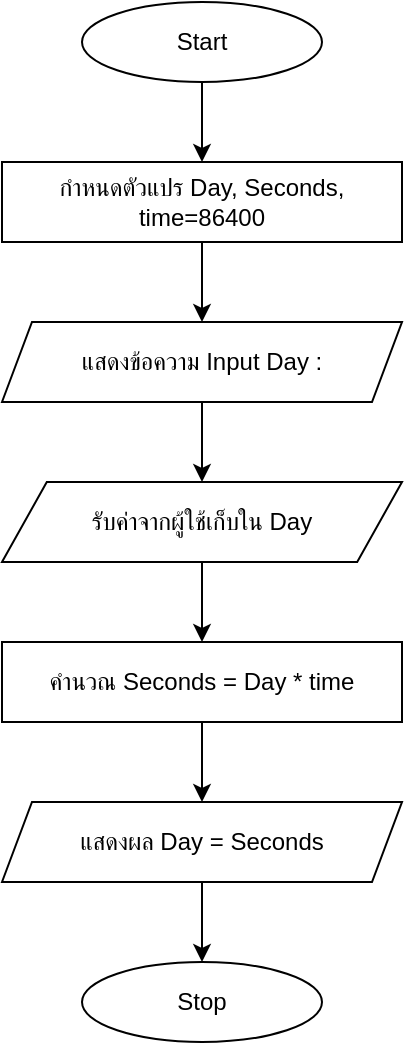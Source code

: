 <mxfile version="28.2.5">
  <diagram name="หน้า-1" id="Y4rH4n428O0_jsjLa1K7">
    <mxGraphModel dx="1148" dy="512" grid="1" gridSize="10" guides="1" tooltips="1" connect="1" arrows="1" fold="1" page="1" pageScale="1" pageWidth="827" pageHeight="1169" math="0" shadow="0">
      <root>
        <mxCell id="0" />
        <mxCell id="1" parent="0" />
        <mxCell id="2" value="Start" style="ellipse;whiteSpace=wrap;html=1;" vertex="1" parent="1">
          <mxGeometry x="340" width="120" height="40" as="geometry" />
        </mxCell>
        <mxCell id="3" value="กำหนดตัวแปร Day, Seconds, time=86400" style="shape=rectangle;whiteSpace=wrap;html=1;" vertex="1" parent="1">
          <mxGeometry x="300" y="80" width="200" height="40" as="geometry" />
        </mxCell>
        <mxCell id="4" value="แสดงข้อความ Input Day :" style="shape=parallelogram;whiteSpace=wrap;html=1;size=0.075;" vertex="1" parent="1">
          <mxGeometry x="300" y="160" width="200" height="40" as="geometry" />
        </mxCell>
        <mxCell id="5" value="รับค่าจากผู้ใช้เก็บใน Day" style="shape=parallelogram;whiteSpace=wrap;html=1;size=0.112;" vertex="1" parent="1">
          <mxGeometry x="300" y="240" width="200" height="40" as="geometry" />
        </mxCell>
        <mxCell id="6" value="คำนวณ Seconds = Day * time" style="shape=rectangle;whiteSpace=wrap;html=1;" vertex="1" parent="1">
          <mxGeometry x="300" y="320" width="200" height="40" as="geometry" />
        </mxCell>
        <mxCell id="7" value="แสดงผล Day = Seconds" style="shape=parallelogram;whiteSpace=wrap;html=1;size=0.075;" vertex="1" parent="1">
          <mxGeometry x="300" y="400" width="200" height="40" as="geometry" />
        </mxCell>
        <mxCell id="8" value="Stop" style="ellipse;whiteSpace=wrap;html=1;" vertex="1" parent="1">
          <mxGeometry x="340" y="480" width="120" height="40" as="geometry" />
        </mxCell>
        <mxCell id="9" edge="1" parent="1" source="2" target="3">
          <mxGeometry relative="1" as="geometry" />
        </mxCell>
        <mxCell id="10" edge="1" parent="1" source="3" target="4">
          <mxGeometry relative="1" as="geometry" />
        </mxCell>
        <mxCell id="11" edge="1" parent="1" source="4" target="5">
          <mxGeometry relative="1" as="geometry" />
        </mxCell>
        <mxCell id="12" edge="1" parent="1" source="5" target="6">
          <mxGeometry relative="1" as="geometry" />
        </mxCell>
        <mxCell id="13" edge="1" parent="1" source="6" target="7">
          <mxGeometry relative="1" as="geometry" />
        </mxCell>
        <mxCell id="14" edge="1" parent="1" source="7" target="8">
          <mxGeometry relative="1" as="geometry" />
        </mxCell>
      </root>
    </mxGraphModel>
  </diagram>
</mxfile>
